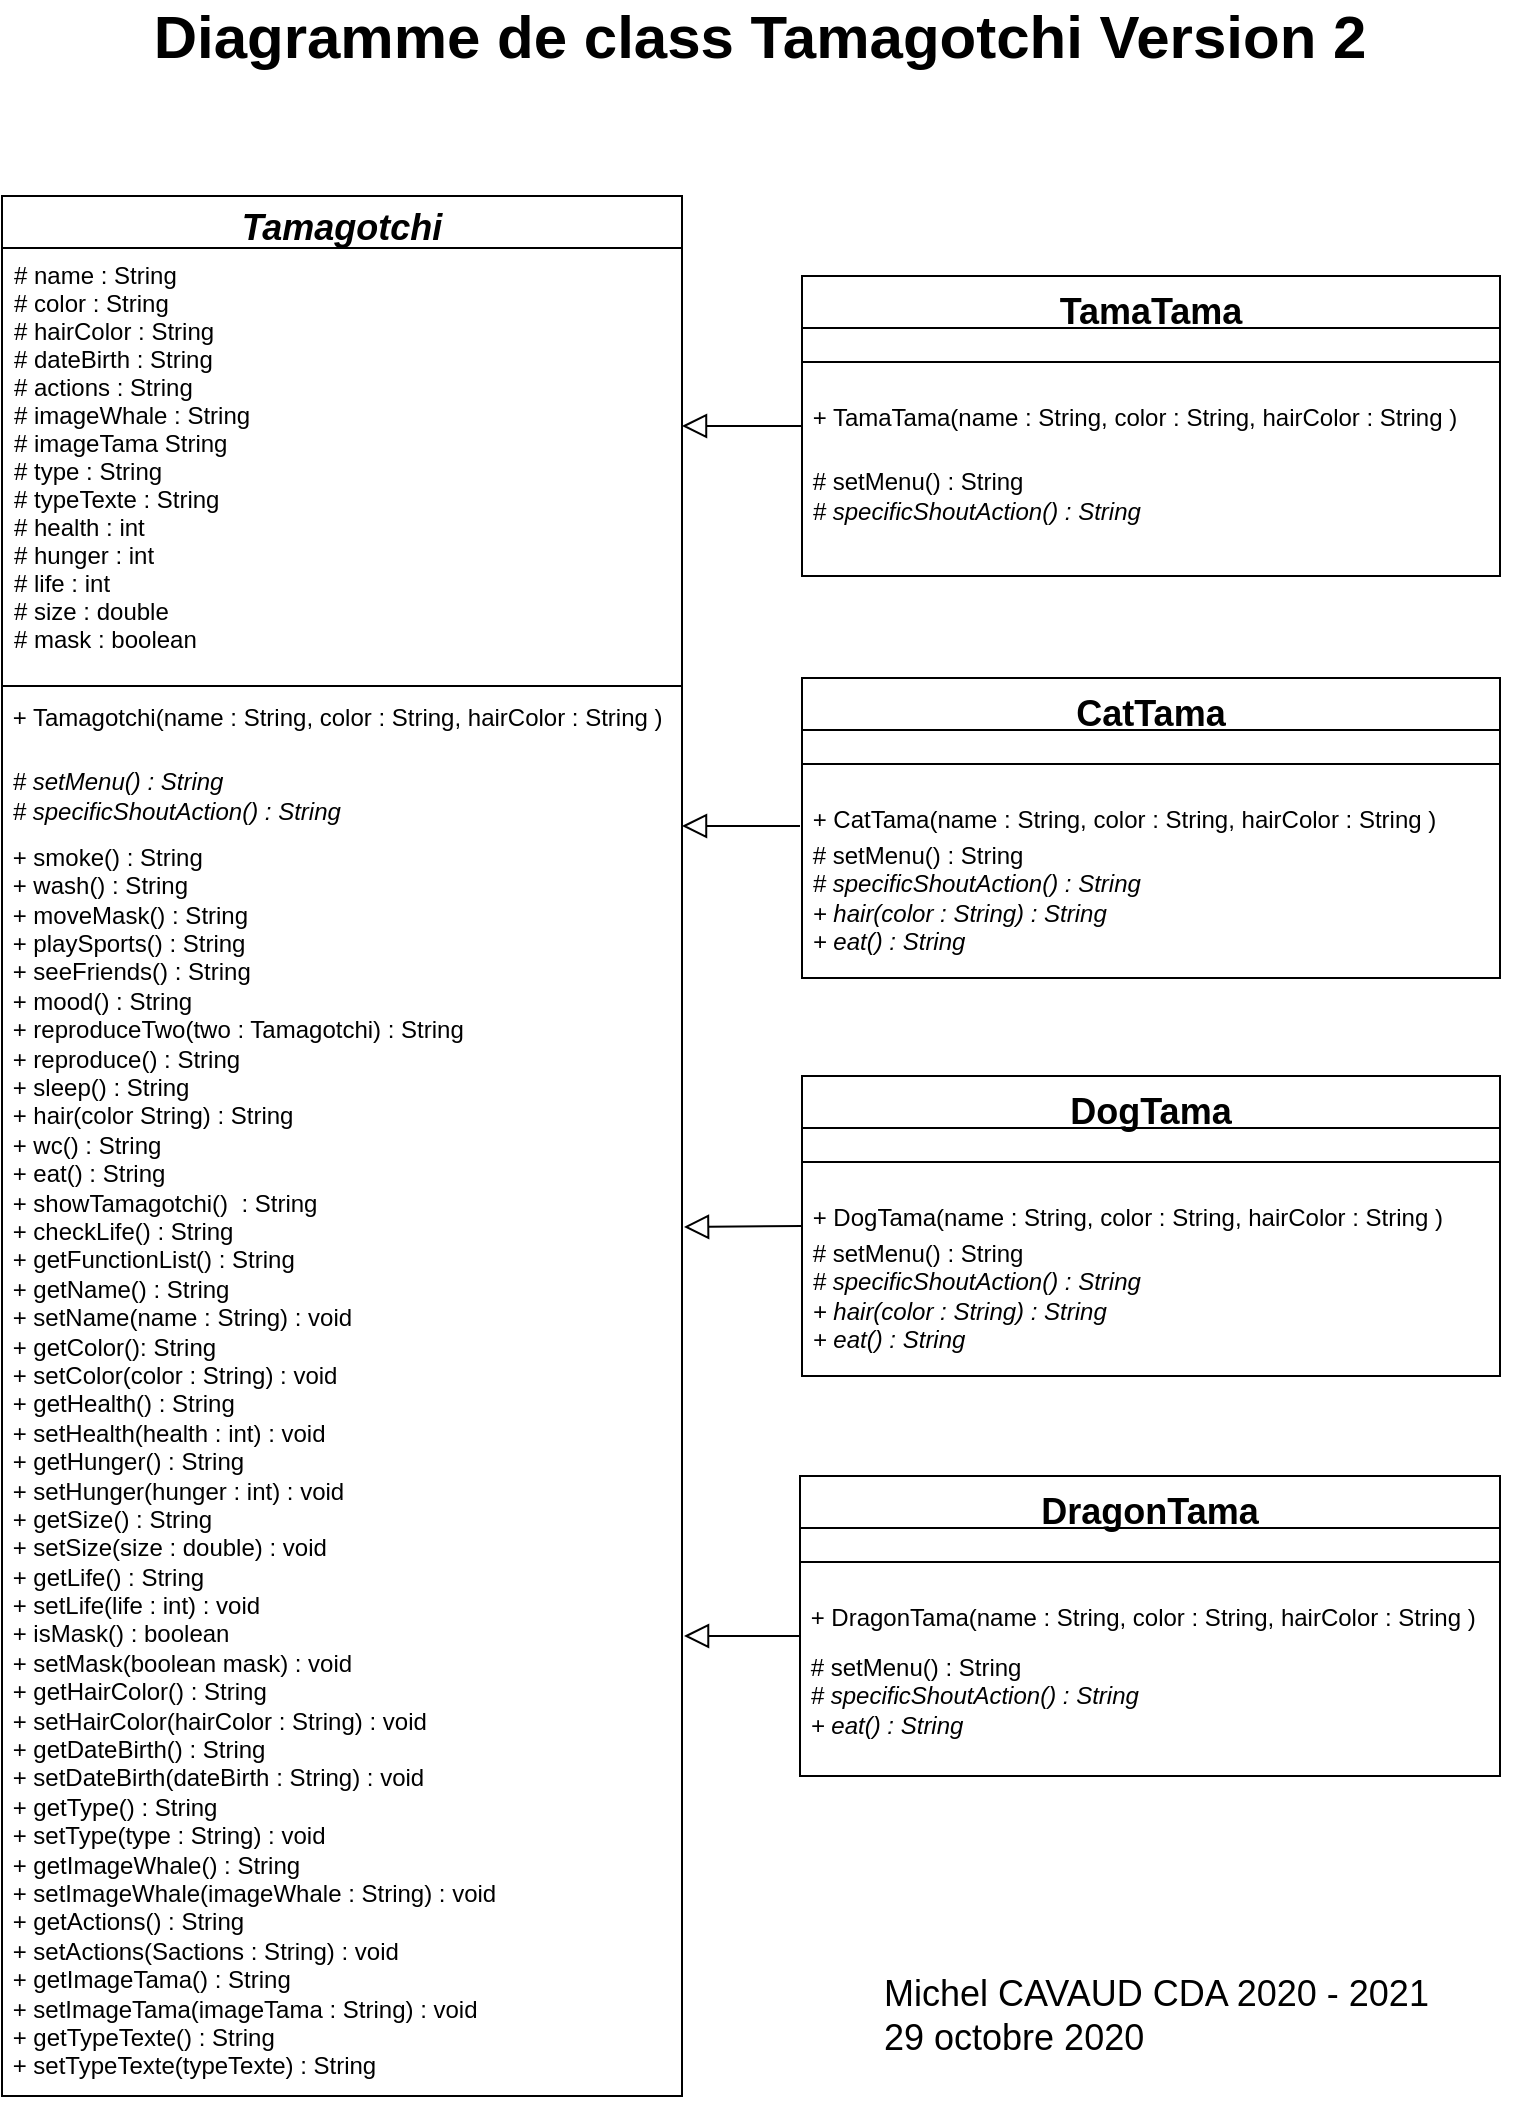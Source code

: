 <mxfile version="13.8.6" type="device"><diagram id="C5RBs43oDa-KdzZeNtuy" name="Page-1"><mxGraphModel dx="1382" dy="764" grid="1" gridSize="10" guides="1" tooltips="1" connect="1" arrows="1" fold="1" page="1" pageScale="1" pageWidth="827" pageHeight="1169" math="0" shadow="0"><root><mxCell id="WIyWlLk6GJQsqaUBKTNV-0"/><mxCell id="WIyWlLk6GJQsqaUBKTNV-1" parent="WIyWlLk6GJQsqaUBKTNV-0"/><mxCell id="zkfFHV4jXpPFQw0GAbJ--0" value="Tamagotchi" style="swimlane;fontStyle=3;align=center;verticalAlign=top;childLayout=stackLayout;horizontal=1;startSize=26;horizontalStack=0;resizeParent=1;resizeLast=0;collapsible=1;marginBottom=0;rounded=0;shadow=0;strokeWidth=1;fontSize=18;spacing=0;" parent="WIyWlLk6GJQsqaUBKTNV-1" vertex="1"><mxGeometry x="41" y="120" width="340" height="950" as="geometry"><mxRectangle x="230" y="140" width="160" height="26" as="alternateBounds"/></mxGeometry></mxCell><mxCell id="zkfFHV4jXpPFQw0GAbJ--1" value="# name : String&#10;# color : String&#10;# hairColor : String&#10;# dateBirth : String&#10;# actions : String&#10;# imageWhale : String&#10;# imageTama String&#10;# type : String&#10;# typeTexte : String&#10;# health : int&#10;# hunger : int&#10;# life : int&#10;# size : double&#10;# mask : boolean" style="text;align=left;verticalAlign=top;spacingLeft=4;spacingRight=4;overflow=hidden;rotatable=0;points=[[0,0.5],[1,0.5]];portConstraint=eastwest;" parent="zkfFHV4jXpPFQw0GAbJ--0" vertex="1"><mxGeometry y="26" width="340" height="214" as="geometry"/></mxCell><mxCell id="zkfFHV4jXpPFQw0GAbJ--4" value="" style="line;html=1;strokeWidth=1;align=left;verticalAlign=middle;spacingTop=-1;spacingLeft=3;spacingRight=3;rotatable=0;labelPosition=right;points=[];portConstraint=eastwest;" parent="zkfFHV4jXpPFQw0GAbJ--0" vertex="1"><mxGeometry y="240" width="340" height="10" as="geometry"/></mxCell><mxCell id="cQ7qXLRssBsFRZ3lNJPr-1" value="&lt;span style=&quot;font-size: 12px ; text-align: center&quot;&gt;&amp;nbsp;+ Tamagotchi(name : String,&amp;nbsp;&lt;/span&gt;&lt;span style=&quot;font-size: 12px ; text-align: center&quot;&gt;color : String,&amp;nbsp;&lt;/span&gt;&lt;span style=&quot;font-size: 12px ; text-align: center&quot;&gt;hairColor : String&amp;nbsp;&lt;/span&gt;&lt;span style=&quot;font-size: 12px ; text-align: center&quot;&gt;)&amp;nbsp;&lt;/span&gt;" style="text;html=1;strokeColor=none;fillColor=none;align=left;verticalAlign=middle;whiteSpace=wrap;rounded=0;fontSize=14;" parent="zkfFHV4jXpPFQw0GAbJ--0" vertex="1"><mxGeometry y="250" width="340" height="20" as="geometry"/></mxCell><mxCell id="cQ7qXLRssBsFRZ3lNJPr-3" value="&lt;div style=&quot;font-size: 12px&quot;&gt;&lt;i&gt;&amp;nbsp;# setMenu() : String&amp;nbsp;&lt;/i&gt;&lt;/div&gt;&lt;div style=&quot;font-size: 12px&quot;&gt;&lt;i&gt;&amp;nbsp;# specificShoutAction()&amp;nbsp;&lt;/i&gt;&lt;i&gt;: String&lt;/i&gt;&lt;/div&gt;" style="text;html=1;strokeColor=none;fillColor=none;align=left;verticalAlign=middle;whiteSpace=wrap;rounded=0;fontSize=12;" parent="zkfFHV4jXpPFQw0GAbJ--0" vertex="1"><mxGeometry y="270" width="340" height="60" as="geometry"/></mxCell><mxCell id="cQ7qXLRssBsFRZ3lNJPr-5" value="&amp;nbsp;+&amp;nbsp;smoke() : String&lt;br&gt;&amp;nbsp;+&amp;nbsp;wash() : String&lt;br&gt;&amp;nbsp;+&amp;nbsp;moveMask() : String&lt;br&gt;&amp;nbsp;+&amp;nbsp;playSports() : String&lt;br&gt;&amp;nbsp;+&amp;nbsp;seeFriends() : String&lt;br&gt;&amp;nbsp;+&amp;nbsp;mood() : String&lt;br&gt;&amp;nbsp;+&amp;nbsp;reproduceTwo(two : Tamagotchi) : String&lt;br&gt;&amp;nbsp;+&amp;nbsp;reproduce() : String&lt;br&gt;&amp;nbsp;+&amp;nbsp;sleep() : String&lt;br&gt;&amp;nbsp;+&amp;nbsp;hair(color String) : String&lt;br&gt;&amp;nbsp;+&amp;nbsp;wc() : String&lt;br&gt;&amp;nbsp;+&amp;nbsp;eat() : String&lt;br&gt;&amp;nbsp;+&amp;nbsp;showTamagotchi()&amp;nbsp; : String&lt;br&gt;&amp;nbsp;+&amp;nbsp;checkLife() : String&lt;br&gt;&amp;nbsp;+&amp;nbsp;getFunctionList() : String&lt;br&gt;&amp;nbsp;+&amp;nbsp;getName() : String&lt;br&gt;&amp;nbsp;+&amp;nbsp;setName(name : String) : void&lt;br&gt;&amp;nbsp;+&amp;nbsp;getColor(): String&lt;br&gt;&amp;nbsp;+&amp;nbsp;setColor(color : String) : void&amp;nbsp;&lt;br&gt;&amp;nbsp;+&amp;nbsp;getHealth() : String&lt;br&gt;&amp;nbsp;+&amp;nbsp;setHealth(health : int) : void&lt;br&gt;&amp;nbsp;+&amp;nbsp;getHunger() : String&lt;br&gt;&amp;nbsp;+&amp;nbsp;setHunger(hunger : int) : void&lt;br&gt;&amp;nbsp;+&amp;nbsp;getSize() : String&lt;br&gt;&amp;nbsp;+&amp;nbsp;setSize(size : double) : void&lt;br&gt;&amp;nbsp;+&amp;nbsp;getLife() : String&lt;br&gt;&amp;nbsp;+&amp;nbsp;setLife(life : int) : void&lt;br&gt;&amp;nbsp;+&amp;nbsp;isMask() : boolean&lt;br&gt;&amp;nbsp;+&amp;nbsp;setMask(boolean mask) : void&lt;br&gt;&amp;nbsp;+&amp;nbsp;getHairColor() : String&lt;br&gt;&amp;nbsp;+ setHairColor(hairColor : String) : void&lt;br&gt;&amp;nbsp;+&amp;nbsp;getDateBirth() : String&lt;br&gt;&amp;nbsp;+&amp;nbsp;setDateBirth(dateBirth : String) : void&lt;br&gt;&amp;nbsp;+&amp;nbsp;getType() : String&lt;br&gt;&amp;nbsp;+&amp;nbsp;setType(type : String) : void&lt;br&gt;&amp;nbsp;+&amp;nbsp;getImageWhale() : String&lt;br&gt;&amp;nbsp;+&amp;nbsp;setImageWhale(imageWhale : String) : void&lt;br&gt;&amp;nbsp;+&amp;nbsp;getActions() : String&lt;br&gt;&amp;nbsp;+&amp;nbsp;setActions(Sactions : String) : void&lt;br&gt;&amp;nbsp;+&amp;nbsp;getImageTama() : String&lt;br&gt;&amp;nbsp;+&amp;nbsp;setImageTama(imageTama : String) : void&lt;br&gt;&amp;nbsp;+&amp;nbsp;getTypeTexte() : String&lt;br&gt;&amp;nbsp;+&amp;nbsp;setTypeTexte(typeTexte) : String&lt;br&gt;&amp;nbsp;" style="text;html=1;strokeColor=none;fillColor=none;align=left;verticalAlign=middle;whiteSpace=wrap;rounded=0;fontSize=12;" parent="zkfFHV4jXpPFQw0GAbJ--0" vertex="1"><mxGeometry y="330" width="340" height="620" as="geometry"/></mxCell><mxCell id="cQ7qXLRssBsFRZ3lNJPr-22" value="" style="group" parent="WIyWlLk6GJQsqaUBKTNV-1" vertex="1" connectable="0"><mxGeometry x="440" y="361" width="350" height="150" as="geometry"/></mxCell><mxCell id="cQ7qXLRssBsFRZ3lNJPr-8" value="CatTama" style="swimlane;fontStyle=1;align=center;verticalAlign=top;childLayout=stackLayout;horizontal=1;startSize=26;horizontalStack=0;resizeParent=1;resizeLast=0;collapsible=1;marginBottom=0;rounded=0;shadow=0;strokeWidth=1;fontSize=18;" parent="cQ7qXLRssBsFRZ3lNJPr-22" vertex="1"><mxGeometry x="1" width="349" height="150" as="geometry"><mxRectangle x="340" y="380" width="170" height="26" as="alternateBounds"/></mxGeometry></mxCell><mxCell id="cQ7qXLRssBsFRZ3lNJPr-9" value="" style="line;html=1;strokeWidth=1;align=left;verticalAlign=middle;spacingTop=-1;spacingLeft=3;spacingRight=3;rotatable=0;labelPosition=right;points=[];portConstraint=eastwest;" parent="cQ7qXLRssBsFRZ3lNJPr-8" vertex="1"><mxGeometry y="26" width="349" height="34" as="geometry"/></mxCell><mxCell id="cQ7qXLRssBsFRZ3lNJPr-10" value="&lt;span style=&quot;font-size: 12px ; text-align: center&quot;&gt;&amp;nbsp;+ CatTama(name : String,&amp;nbsp;&lt;/span&gt;&lt;span style=&quot;font-size: 12px ; text-align: center&quot;&gt;color : String,&amp;nbsp;&lt;/span&gt;&lt;span style=&quot;font-size: 12px ; text-align: center&quot;&gt;hairColor : String&amp;nbsp;&lt;/span&gt;&lt;span style=&quot;font-size: 12px ; text-align: center&quot;&gt;)&amp;nbsp;&lt;/span&gt;" style="text;html=1;strokeColor=none;fillColor=none;align=left;verticalAlign=middle;whiteSpace=wrap;rounded=0;fontSize=14;" parent="cQ7qXLRssBsFRZ3lNJPr-8" vertex="1"><mxGeometry y="60" width="349" height="20" as="geometry"/></mxCell><mxCell id="cQ7qXLRssBsFRZ3lNJPr-11" value="&lt;div style=&quot;font-size: 12px&quot;&gt;&lt;div&gt;&lt;i&gt;&amp;nbsp;&lt;/i&gt;# setMenu() : String&amp;nbsp;&lt;/div&gt;&lt;i&gt;&amp;nbsp;# specificShoutAction()&amp;nbsp;&lt;/i&gt;&lt;i&gt;: String&lt;/i&gt;&lt;br&gt;&lt;/div&gt;&lt;div style=&quot;font-size: 12px&quot;&gt;&lt;i&gt;&amp;nbsp;+ hair(color : String) : String&lt;/i&gt;&lt;i&gt;&lt;br&gt;&lt;/i&gt;&lt;/div&gt;&lt;div style=&quot;font-size: 12px&quot;&gt;&lt;i&gt;&amp;nbsp;+ eat() : String&lt;/i&gt;&lt;/div&gt;" style="text;html=1;strokeColor=none;fillColor=none;align=left;verticalAlign=middle;whiteSpace=wrap;rounded=0;fontSize=12;" parent="cQ7qXLRssBsFRZ3lNJPr-8" vertex="1"><mxGeometry y="80" width="349" height="60" as="geometry"/></mxCell><mxCell id="cQ7qXLRssBsFRZ3lNJPr-21" value="" style="endArrow=block;endSize=10;endFill=0;shadow=0;strokeWidth=1;rounded=0;edgeStyle=elbowEdgeStyle;elbow=vertical;entryX=1;entryY=0.75;entryDx=0;entryDy=0;" parent="cQ7qXLRssBsFRZ3lNJPr-22" target="cQ7qXLRssBsFRZ3lNJPr-3" edge="1"><mxGeometry width="160" relative="1" as="geometry"><mxPoint y="74" as="sourcePoint"/><mxPoint x="-37.98" y="295" as="targetPoint"/></mxGeometry></mxCell><mxCell id="cQ7qXLRssBsFRZ3lNJPr-23" value="" style="group" parent="WIyWlLk6GJQsqaUBKTNV-1" vertex="1" connectable="0"><mxGeometry x="441" y="560" width="349" height="150" as="geometry"/></mxCell><mxCell id="cQ7qXLRssBsFRZ3lNJPr-14" value="DogTama" style="swimlane;fontStyle=1;align=center;verticalAlign=top;childLayout=stackLayout;horizontal=1;startSize=26;horizontalStack=0;resizeParent=1;resizeLast=0;collapsible=1;marginBottom=0;rounded=0;shadow=0;strokeWidth=1;fontSize=18;" parent="cQ7qXLRssBsFRZ3lNJPr-23" vertex="1"><mxGeometry width="349.0" height="150" as="geometry"><mxRectangle x="340" y="380" width="170" height="26" as="alternateBounds"/></mxGeometry></mxCell><mxCell id="cQ7qXLRssBsFRZ3lNJPr-15" value="" style="line;html=1;strokeWidth=1;align=left;verticalAlign=middle;spacingTop=-1;spacingLeft=3;spacingRight=3;rotatable=0;labelPosition=right;points=[];portConstraint=eastwest;" parent="cQ7qXLRssBsFRZ3lNJPr-14" vertex="1"><mxGeometry y="26" width="349.0" height="34" as="geometry"/></mxCell><mxCell id="cQ7qXLRssBsFRZ3lNJPr-16" value="&lt;span style=&quot;font-size: 12px ; text-align: center&quot;&gt;&amp;nbsp;+ DogTama(name : String,&amp;nbsp;&lt;/span&gt;&lt;span style=&quot;font-size: 12px ; text-align: center&quot;&gt;color : String,&amp;nbsp;&lt;/span&gt;&lt;span style=&quot;font-size: 12px ; text-align: center&quot;&gt;hairColor : String&amp;nbsp;&lt;/span&gt;&lt;span style=&quot;font-size: 12px ; text-align: center&quot;&gt;)&amp;nbsp;&lt;/span&gt;" style="text;html=1;strokeColor=none;fillColor=none;align=left;verticalAlign=middle;whiteSpace=wrap;rounded=0;fontSize=14;" parent="cQ7qXLRssBsFRZ3lNJPr-14" vertex="1"><mxGeometry y="60" width="349.0" height="20" as="geometry"/></mxCell><mxCell id="cQ7qXLRssBsFRZ3lNJPr-17" value="&lt;div style=&quot;font-size: 12px&quot;&gt;&lt;div&gt;&lt;i&gt;&amp;nbsp;&lt;/i&gt;# setMenu() : String&amp;nbsp;&lt;/div&gt;&lt;i&gt;&amp;nbsp;# specificShoutAction()&amp;nbsp;&lt;/i&gt;&lt;i&gt;: String&lt;/i&gt;&lt;br&gt;&lt;/div&gt;&lt;div style=&quot;font-size: 12px&quot;&gt;&lt;div&gt;&lt;i&gt;&amp;nbsp;+ hair(color : String) : String&lt;/i&gt;&lt;i&gt;&lt;br&gt;&lt;/i&gt;&lt;/div&gt;&lt;div&gt;&lt;i&gt;&amp;nbsp;+ eat() : String&lt;/i&gt;&lt;/div&gt;&lt;/div&gt;" style="text;html=1;strokeColor=none;fillColor=none;align=left;verticalAlign=middle;whiteSpace=wrap;rounded=0;fontSize=12;" parent="cQ7qXLRssBsFRZ3lNJPr-14" vertex="1"><mxGeometry y="80" width="349.0" height="60" as="geometry"/></mxCell><mxCell id="cQ7qXLRssBsFRZ3lNJPr-18" value="" style="endArrow=block;endSize=10;endFill=0;shadow=0;strokeWidth=1;rounded=0;edgeStyle=elbowEdgeStyle;elbow=vertical;entryX=1.003;entryY=0.3;entryDx=0;entryDy=0;exitX=0;exitY=0.75;exitDx=0;exitDy=0;entryPerimeter=0;" parent="cQ7qXLRssBsFRZ3lNJPr-23" source="cQ7qXLRssBsFRZ3lNJPr-16" target="cQ7qXLRssBsFRZ3lNJPr-5" edge="1"><mxGeometry width="160" relative="1" as="geometry"><mxPoint x="10.265" y="-130" as="sourcePoint"/><mxPoint x="-51.324" y="-130" as="targetPoint"/></mxGeometry></mxCell><mxCell id="cQ7qXLRssBsFRZ3lNJPr-24" value="" style="group" parent="WIyWlLk6GJQsqaUBKTNV-1" vertex="1" connectable="0"><mxGeometry x="441" y="160" width="349" height="150" as="geometry"/></mxCell><mxCell id="zkfFHV4jXpPFQw0GAbJ--13" value="TamaTama" style="swimlane;fontStyle=1;align=center;verticalAlign=top;childLayout=stackLayout;horizontal=1;startSize=26;horizontalStack=0;resizeParent=1;resizeLast=0;collapsible=1;marginBottom=0;rounded=0;shadow=0;strokeWidth=1;fontSize=18;" parent="cQ7qXLRssBsFRZ3lNJPr-24" vertex="1"><mxGeometry width="349.0" height="150" as="geometry"><mxRectangle x="340" y="380" width="170" height="26" as="alternateBounds"/></mxGeometry></mxCell><mxCell id="zkfFHV4jXpPFQw0GAbJ--15" value="" style="line;html=1;strokeWidth=1;align=left;verticalAlign=middle;spacingTop=-1;spacingLeft=3;spacingRight=3;rotatable=0;labelPosition=right;points=[];portConstraint=eastwest;" parent="zkfFHV4jXpPFQw0GAbJ--13" vertex="1"><mxGeometry y="26" width="349.0" height="34" as="geometry"/></mxCell><mxCell id="cQ7qXLRssBsFRZ3lNJPr-6" value="&lt;span style=&quot;font-size: 12px ; text-align: center&quot;&gt;&amp;nbsp;+ TamaTama(name : String,&amp;nbsp;&lt;/span&gt;&lt;span style=&quot;font-size: 12px ; text-align: center&quot;&gt;color : String,&amp;nbsp;&lt;/span&gt;&lt;span style=&quot;font-size: 12px ; text-align: center&quot;&gt;hairColor : String&amp;nbsp;&lt;/span&gt;&lt;span style=&quot;font-size: 12px ; text-align: center&quot;&gt;)&amp;nbsp;&lt;/span&gt;" style="text;html=1;strokeColor=none;fillColor=none;align=left;verticalAlign=middle;whiteSpace=wrap;rounded=0;fontSize=14;" parent="zkfFHV4jXpPFQw0GAbJ--13" vertex="1"><mxGeometry y="60" width="349.0" height="20" as="geometry"/></mxCell><mxCell id="cQ7qXLRssBsFRZ3lNJPr-7" value="&lt;div style=&quot;font-size: 12px&quot;&gt;&lt;i&gt;&amp;nbsp;&lt;/i&gt;# setMenu() : String&amp;nbsp;&lt;/div&gt;&lt;i&gt;&amp;nbsp;# specificShoutAction()&amp;nbsp;&lt;/i&gt;&lt;i&gt;: String&lt;br&gt;&lt;/i&gt;" style="text;html=1;strokeColor=none;fillColor=none;align=left;verticalAlign=middle;whiteSpace=wrap;rounded=0;fontSize=12;" parent="zkfFHV4jXpPFQw0GAbJ--13" vertex="1"><mxGeometry y="80" width="349.0" height="60" as="geometry"/></mxCell><mxCell id="zkfFHV4jXpPFQw0GAbJ--16" value="" style="endArrow=block;endSize=10;endFill=0;shadow=0;strokeWidth=1;rounded=0;edgeStyle=elbowEdgeStyle;elbow=vertical;" parent="cQ7qXLRssBsFRZ3lNJPr-24" source="zkfFHV4jXpPFQw0GAbJ--13" target="zkfFHV4jXpPFQw0GAbJ--0" edge="1"><mxGeometry width="160" relative="1" as="geometry"><mxPoint x="-277.147" y="213" as="sourcePoint"/><mxPoint x="-174.5" y="111" as="targetPoint"/></mxGeometry></mxCell><mxCell id="cQ7qXLRssBsFRZ3lNJPr-25" value="" style="group" parent="WIyWlLk6GJQsqaUBKTNV-1" vertex="1" connectable="0"><mxGeometry x="440" y="760" width="350" height="150" as="geometry"/></mxCell><mxCell id="cQ7qXLRssBsFRZ3lNJPr-26" value="DragonTama" style="swimlane;fontStyle=1;align=center;verticalAlign=top;childLayout=stackLayout;horizontal=1;startSize=26;horizontalStack=0;resizeParent=1;resizeLast=0;collapsible=1;marginBottom=0;rounded=0;shadow=0;strokeWidth=1;fontSize=18;" parent="cQ7qXLRssBsFRZ3lNJPr-25" vertex="1"><mxGeometry width="350.0" height="150" as="geometry"><mxRectangle x="340" y="380" width="170" height="26" as="alternateBounds"/></mxGeometry></mxCell><mxCell id="cQ7qXLRssBsFRZ3lNJPr-27" value="" style="line;html=1;strokeWidth=1;align=left;verticalAlign=middle;spacingTop=-1;spacingLeft=3;spacingRight=3;rotatable=0;labelPosition=right;points=[];portConstraint=eastwest;" parent="cQ7qXLRssBsFRZ3lNJPr-26" vertex="1"><mxGeometry y="26" width="350.0" height="34" as="geometry"/></mxCell><mxCell id="cQ7qXLRssBsFRZ3lNJPr-28" value="&lt;span style=&quot;font-size: 12px ; text-align: center&quot;&gt;&amp;nbsp;+ DragonTama(name : String,&amp;nbsp;&lt;/span&gt;&lt;span style=&quot;font-size: 12px ; text-align: center&quot;&gt;color : String,&amp;nbsp;&lt;/span&gt;&lt;span style=&quot;font-size: 12px ; text-align: center&quot;&gt;hairColor : String&amp;nbsp;&lt;/span&gt;&lt;span style=&quot;font-size: 12px ; text-align: center&quot;&gt;)&amp;nbsp;&lt;/span&gt;" style="text;html=1;strokeColor=none;fillColor=none;align=left;verticalAlign=middle;whiteSpace=wrap;rounded=0;fontSize=14;" parent="cQ7qXLRssBsFRZ3lNJPr-26" vertex="1"><mxGeometry y="60" width="350.0" height="20" as="geometry"/></mxCell><mxCell id="cQ7qXLRssBsFRZ3lNJPr-29" value="&lt;div style=&quot;font-size: 12px&quot;&gt;&lt;div&gt;&lt;i&gt;&amp;nbsp;&lt;/i&gt;# setMenu() : String&amp;nbsp;&lt;/div&gt;&lt;i&gt;&amp;nbsp;# specificShoutAction()&amp;nbsp;&lt;/i&gt;&lt;i&gt;: String&lt;/i&gt;&lt;/div&gt;&lt;div style=&quot;font-size: 12px&quot;&gt;&lt;div&gt;&lt;i&gt;&amp;nbsp;+ eat() : String&lt;/i&gt;&lt;/div&gt;&lt;/div&gt;" style="text;html=1;strokeColor=none;fillColor=none;align=left;verticalAlign=middle;whiteSpace=wrap;rounded=0;fontSize=12;" parent="cQ7qXLRssBsFRZ3lNJPr-26" vertex="1"><mxGeometry y="80" width="350.0" height="60" as="geometry"/></mxCell><mxCell id="cQ7qXLRssBsFRZ3lNJPr-32" value="" style="endArrow=block;endSize=10;endFill=0;shadow=0;strokeWidth=1;rounded=0;edgeStyle=elbowEdgeStyle;elbow=vertical;entryX=1.003;entryY=0.629;entryDx=0;entryDy=0;exitX=0;exitY=1;exitDx=0;exitDy=0;entryPerimeter=0;" parent="WIyWlLk6GJQsqaUBKTNV-1" source="cQ7qXLRssBsFRZ3lNJPr-28" target="cQ7qXLRssBsFRZ3lNJPr-5" edge="1"><mxGeometry width="160" relative="1" as="geometry"><mxPoint x="451" y="645" as="sourcePoint"/><mxPoint x="392.02" y="646" as="targetPoint"/></mxGeometry></mxCell><mxCell id="cQ7qXLRssBsFRZ3lNJPr-33" value="&lt;b&gt;&lt;font style=&quot;font-size: 30px&quot;&gt;Diagramme de class Tamagotchi Version 2&lt;/font&gt;&lt;/b&gt;" style="text;html=1;strokeColor=none;fillColor=none;align=center;verticalAlign=middle;whiteSpace=wrap;rounded=0;fontSize=18;" parent="WIyWlLk6GJQsqaUBKTNV-1" vertex="1"><mxGeometry x="40" y="30" width="760" height="20" as="geometry"/></mxCell><mxCell id="cQ7qXLRssBsFRZ3lNJPr-34" value="Michel CAVAUD CDA 2020 - 2021&lt;br&gt;29 octobre 2020" style="text;html=1;strokeColor=none;fillColor=none;align=left;verticalAlign=middle;whiteSpace=wrap;rounded=0;fontSize=18;" parent="WIyWlLk6GJQsqaUBKTNV-1" vertex="1"><mxGeometry x="480" y="1020" width="310" height="20" as="geometry"/></mxCell></root></mxGraphModel></diagram></mxfile>